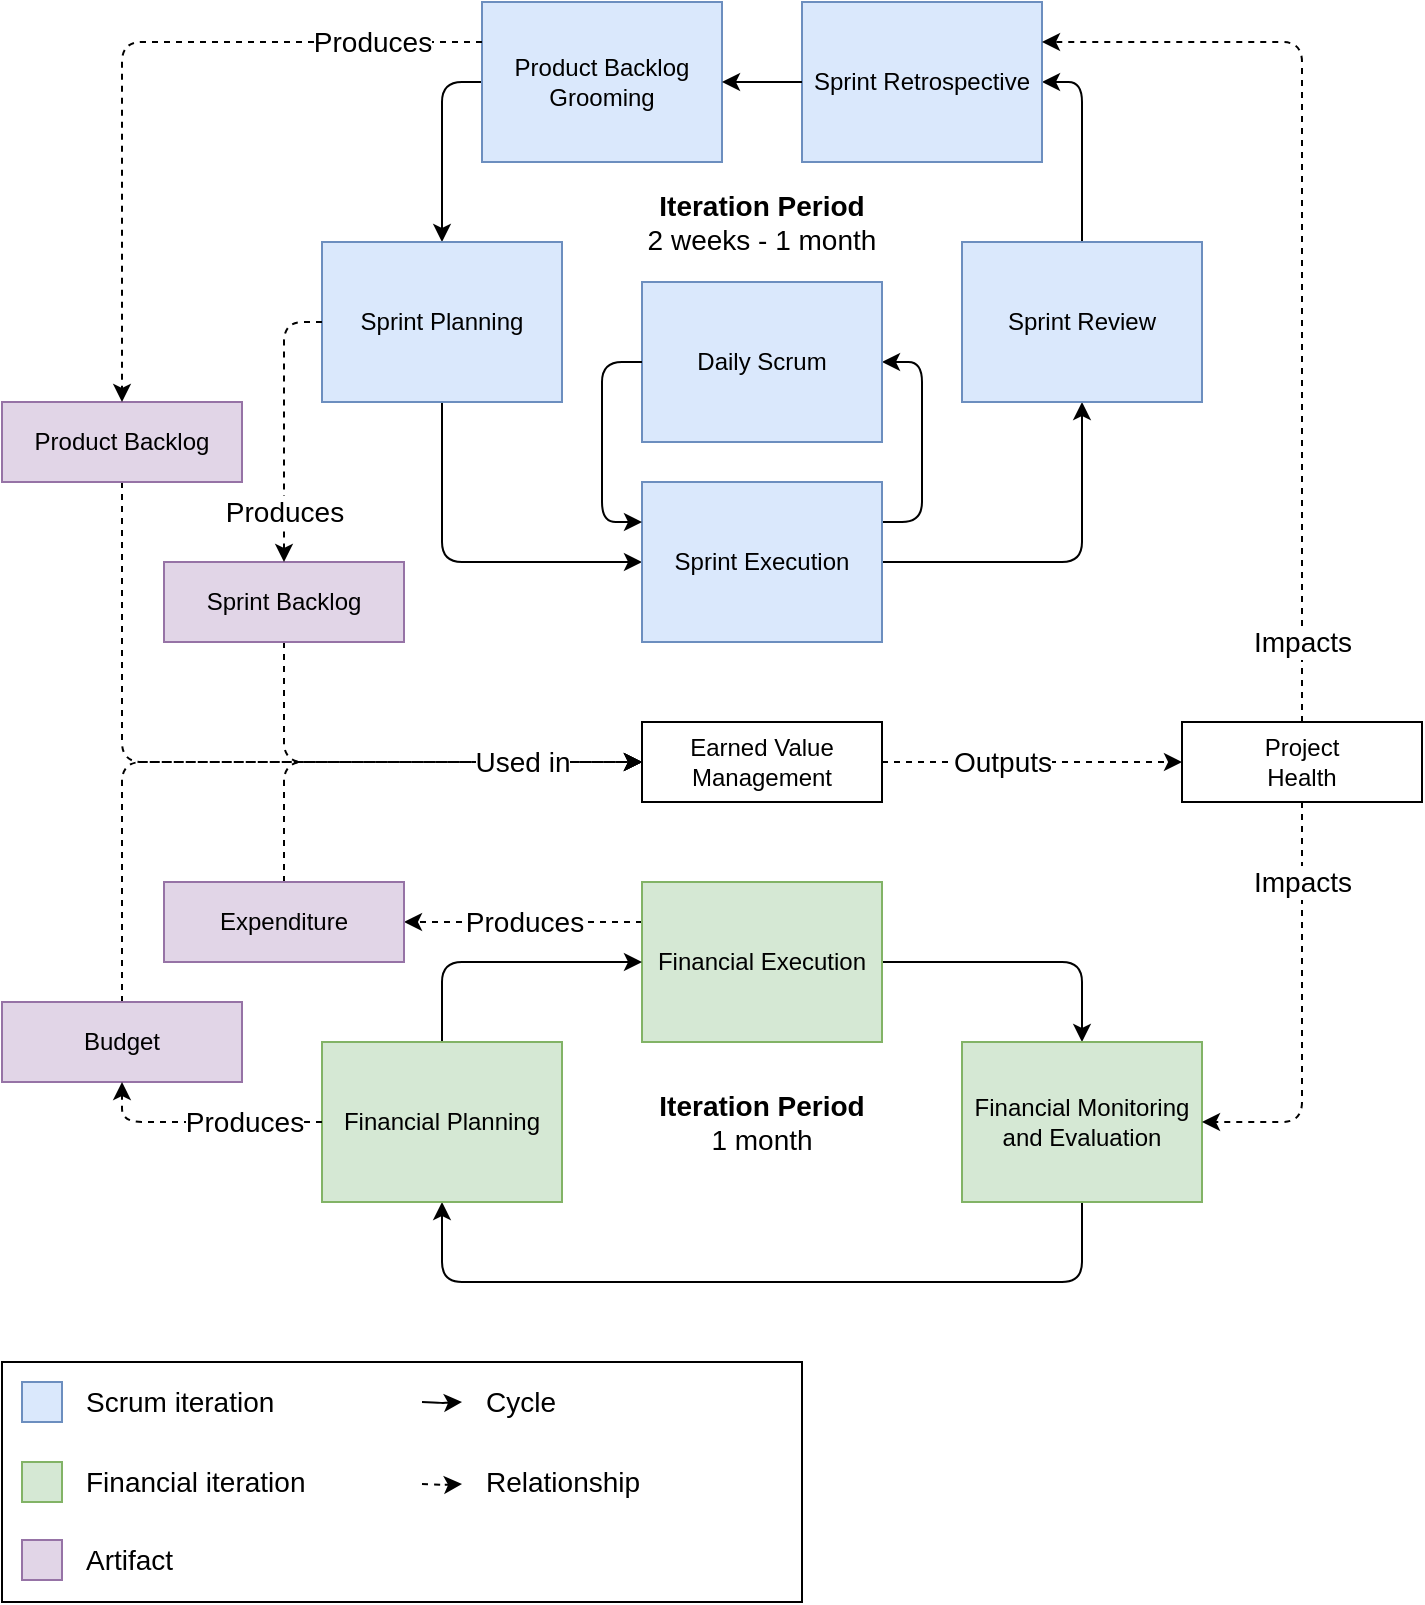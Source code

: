 <mxfile>
    <diagram id="amNv9ukt2pe7MVWZNoAQ" name="Page-1">
        <mxGraphModel dx="1602" dy="517" grid="1" gridSize="10" guides="1" tooltips="1" connect="1" arrows="1" fold="1" page="1" pageScale="1" pageWidth="850" pageHeight="1100" math="0" shadow="0">
            <root>
                <mxCell id="0"/>
                <mxCell id="1" parent="0"/>
                <mxCell id="9" style="html=1;entryX=0.5;entryY=0;entryDx=0;entryDy=0;edgeStyle=orthogonalEdgeStyle;exitX=0;exitY=0.5;exitDx=0;exitDy=0;" parent="1" source="2" target="3" edge="1">
                    <mxGeometry relative="1" as="geometry"/>
                </mxCell>
                <mxCell id="2" value="Product Backlog Grooming" style="rounded=0;whiteSpace=wrap;html=1;fillColor=#dae8fc;strokeColor=#6c8ebf;" parent="1" vertex="1">
                    <mxGeometry x="160" y="280" width="120" height="80" as="geometry"/>
                </mxCell>
                <mxCell id="10" style="edgeStyle=orthogonalEdgeStyle;html=1;entryX=0;entryY=0.5;entryDx=0;entryDy=0;exitX=0.5;exitY=1;exitDx=0;exitDy=0;" parent="1" source="3" target="4" edge="1">
                    <mxGeometry relative="1" as="geometry"/>
                </mxCell>
                <mxCell id="3" value="Sprint Planning" style="rounded=0;whiteSpace=wrap;html=1;fillColor=#dae8fc;strokeColor=#6c8ebf;" parent="1" vertex="1">
                    <mxGeometry x="80" y="400" width="120" height="80" as="geometry"/>
                </mxCell>
                <mxCell id="11" style="edgeStyle=orthogonalEdgeStyle;html=1;" parent="1" source="4" target="6" edge="1">
                    <mxGeometry relative="1" as="geometry"/>
                </mxCell>
                <mxCell id="14" style="edgeStyle=orthogonalEdgeStyle;html=1;entryX=1;entryY=0.5;entryDx=0;entryDy=0;exitX=1;exitY=0.25;exitDx=0;exitDy=0;" parent="1" source="4" target="5" edge="1">
                    <mxGeometry relative="1" as="geometry">
                        <Array as="points">
                            <mxPoint x="380" y="540"/>
                            <mxPoint x="380" y="460"/>
                        </Array>
                    </mxGeometry>
                </mxCell>
                <mxCell id="4" value="Sprint Execution" style="rounded=0;whiteSpace=wrap;html=1;fillColor=#dae8fc;strokeColor=#6c8ebf;" parent="1" vertex="1">
                    <mxGeometry x="240" y="520" width="120" height="80" as="geometry"/>
                </mxCell>
                <mxCell id="5" value="Daily Scrum" style="rounded=0;whiteSpace=wrap;html=1;fillColor=#dae8fc;strokeColor=#6c8ebf;" parent="1" vertex="1">
                    <mxGeometry x="240" y="420" width="120" height="80" as="geometry"/>
                </mxCell>
                <mxCell id="12" style="edgeStyle=orthogonalEdgeStyle;html=1;entryX=1;entryY=0.5;entryDx=0;entryDy=0;" parent="1" source="6" target="7" edge="1">
                    <mxGeometry relative="1" as="geometry"/>
                </mxCell>
                <mxCell id="6" value="Sprint Review" style="rounded=0;whiteSpace=wrap;html=1;fillColor=#dae8fc;strokeColor=#6c8ebf;" parent="1" vertex="1">
                    <mxGeometry x="400" y="400" width="120" height="80" as="geometry"/>
                </mxCell>
                <mxCell id="7" value="Sprint Retrospective" style="rounded=0;whiteSpace=wrap;html=1;fillColor=#dae8fc;strokeColor=#6c8ebf;" parent="1" vertex="1">
                    <mxGeometry x="320" y="280" width="120" height="80" as="geometry"/>
                </mxCell>
                <mxCell id="15" style="edgeStyle=orthogonalEdgeStyle;html=1;entryX=0;entryY=0.25;entryDx=0;entryDy=0;exitX=0;exitY=0.5;exitDx=0;exitDy=0;" parent="1" source="5" target="4" edge="1">
                    <mxGeometry relative="1" as="geometry">
                        <mxPoint x="370" y="270" as="sourcePoint"/>
                        <mxPoint x="370" y="170" as="targetPoint"/>
                        <Array as="points">
                            <mxPoint x="220" y="460"/>
                            <mxPoint x="220" y="540"/>
                        </Array>
                    </mxGeometry>
                </mxCell>
                <mxCell id="16" style="edgeStyle=orthogonalEdgeStyle;html=1;entryX=1;entryY=0.5;entryDx=0;entryDy=0;exitX=0;exitY=0.5;exitDx=0;exitDy=0;" parent="1" source="7" target="2" edge="1">
                    <mxGeometry relative="1" as="geometry">
                        <mxPoint x="310" y="300" as="sourcePoint"/>
                        <mxPoint x="300" y="290" as="targetPoint"/>
                        <Array as="points"/>
                    </mxGeometry>
                </mxCell>
                <mxCell id="42" style="edgeStyle=orthogonalEdgeStyle;html=1;entryX=0;entryY=0.5;entryDx=0;entryDy=0;exitX=0.5;exitY=1;exitDx=0;exitDy=0;dashed=1;" parent="1" source="17" target="36" edge="1">
                    <mxGeometry relative="1" as="geometry"/>
                </mxCell>
                <mxCell id="17" value="Product Backlog&lt;span style=&quot;color: rgba(0, 0, 0, 0); font-family: monospace; font-size: 0px; text-align: start;&quot;&gt;%3CmxGraphModel%3E%3Croot%3E%3CmxCell%20id%3D%220%22%2F%3E%3CmxCell%20id%3D%221%22%20parent%3D%220%22%2F%3E%3CmxCell%20id%3D%222%22%20value%3D%22Sprint%20Execution%22%20style%3D%22rounded%3D0%3BwhiteSpace%3Dwrap%3Bhtml%3D1%3B%22%20vertex%3D%221%22%20parent%3D%221%22%3E%3CmxGeometry%20x%3D%22240%22%20y%3D%22280%22%20width%3D%22120%22%20height%3D%2280%22%20as%3D%22geometry%22%2F%3E%3C%2FmxCell%3E%3C%2Froot%3E%3C%2FmxGraphModel%3E&lt;/span&gt;" style="rounded=0;whiteSpace=wrap;html=1;fillColor=#e1d5e7;strokeColor=#9673a6;" parent="1" vertex="1">
                    <mxGeometry x="-80" y="480" width="120" height="40" as="geometry"/>
                </mxCell>
                <mxCell id="40" style="edgeStyle=orthogonalEdgeStyle;html=1;entryX=0;entryY=0.5;entryDx=0;entryDy=0;exitX=0.5;exitY=1;exitDx=0;exitDy=0;dashed=1;" parent="1" source="18" target="36" edge="1">
                    <mxGeometry relative="1" as="geometry"/>
                </mxCell>
                <mxCell id="18" value="Sprint Backlog" style="rounded=0;whiteSpace=wrap;html=1;fillColor=#e1d5e7;strokeColor=#9673a6;" parent="1" vertex="1">
                    <mxGeometry x="1" y="560" width="120" height="40" as="geometry"/>
                </mxCell>
                <mxCell id="24" style="edgeStyle=orthogonalEdgeStyle;html=1;entryX=0.5;entryY=0;entryDx=0;entryDy=0;exitX=1;exitY=0.5;exitDx=0;exitDy=0;" parent="1" source="21" target="22" edge="1">
                    <mxGeometry relative="1" as="geometry">
                        <Array as="points">
                            <mxPoint x="460" y="760"/>
                        </Array>
                    </mxGeometry>
                </mxCell>
                <mxCell id="44" style="edgeStyle=orthogonalEdgeStyle;html=1;entryX=1;entryY=0.5;entryDx=0;entryDy=0;exitX=0;exitY=0.25;exitDx=0;exitDy=0;dashed=1;" parent="1" source="21" target="33" edge="1">
                    <mxGeometry relative="1" as="geometry"/>
                </mxCell>
                <mxCell id="88" value="Produces" style="edgeLabel;html=1;align=center;verticalAlign=middle;resizable=0;points=[];fontSize=14;" parent="44" vertex="1" connectable="0">
                    <mxGeometry x="0.171" relative="1" as="geometry">
                        <mxPoint x="10" as="offset"/>
                    </mxGeometry>
                </mxCell>
                <mxCell id="21" value="Financial Execution" style="rounded=0;whiteSpace=wrap;html=1;fillColor=#d5e8d4;strokeColor=#82b366;" parent="1" vertex="1">
                    <mxGeometry x="240" y="720" width="120" height="80" as="geometry"/>
                </mxCell>
                <mxCell id="94" style="edgeStyle=orthogonalEdgeStyle;html=1;entryX=0.5;entryY=1;entryDx=0;entryDy=0;fontSize=14;exitX=0.5;exitY=1;exitDx=0;exitDy=0;" parent="1" source="22" target="34" edge="1">
                    <mxGeometry relative="1" as="geometry">
                        <Array as="points">
                            <mxPoint x="460" y="920"/>
                            <mxPoint x="140" y="920"/>
                        </Array>
                    </mxGeometry>
                </mxCell>
                <mxCell id="22" value="Financial Monitoring&lt;br&gt;and Evaluation" style="rounded=0;whiteSpace=wrap;html=1;fillColor=#d5e8d4;strokeColor=#82b366;" parent="1" vertex="1">
                    <mxGeometry x="400" y="800" width="120" height="80" as="geometry"/>
                </mxCell>
                <mxCell id="26" style="edgeStyle=orthogonalEdgeStyle;html=1;entryX=0;entryY=0.5;entryDx=0;entryDy=0;exitX=0.5;exitY=0;exitDx=0;exitDy=0;startArrow=none;" parent="1" source="34" target="21" edge="1">
                    <mxGeometry relative="1" as="geometry">
                        <Array as="points"/>
                    </mxGeometry>
                </mxCell>
                <mxCell id="43" style="edgeStyle=orthogonalEdgeStyle;html=1;entryX=0;entryY=0.5;entryDx=0;entryDy=0;exitX=0.5;exitY=0;exitDx=0;exitDy=0;dashed=1;" parent="1" source="32" target="36" edge="1">
                    <mxGeometry relative="1" as="geometry"/>
                </mxCell>
                <mxCell id="32" value="Budget" style="rounded=0;whiteSpace=wrap;html=1;fillColor=#e1d5e7;strokeColor=#9673a6;" parent="1" vertex="1">
                    <mxGeometry x="-80" y="780" width="120" height="40" as="geometry"/>
                </mxCell>
                <mxCell id="41" style="edgeStyle=orthogonalEdgeStyle;html=1;entryX=0;entryY=0.5;entryDx=0;entryDy=0;exitX=0.5;exitY=0;exitDx=0;exitDy=0;dashed=1;" parent="1" source="33" target="36" edge="1">
                    <mxGeometry relative="1" as="geometry"/>
                </mxCell>
                <mxCell id="93" value="Used in" style="edgeLabel;html=1;align=center;verticalAlign=middle;resizable=0;points=[];fontSize=14;" parent="41" vertex="1" connectable="0">
                    <mxGeometry x="0.433" relative="1" as="geometry">
                        <mxPoint x="8" as="offset"/>
                    </mxGeometry>
                </mxCell>
                <mxCell id="33" value="Expenditure" style="rounded=0;whiteSpace=wrap;html=1;fillColor=#e1d5e7;strokeColor=#9673a6;" parent="1" vertex="1">
                    <mxGeometry x="1" y="720" width="120" height="40" as="geometry"/>
                </mxCell>
                <mxCell id="34" value="Financial Planning" style="rounded=0;whiteSpace=wrap;html=1;fillColor=#d5e8d4;strokeColor=#82b366;" parent="1" vertex="1">
                    <mxGeometry x="80" y="800" width="120" height="80" as="geometry"/>
                </mxCell>
                <mxCell id="39" style="edgeStyle=orthogonalEdgeStyle;html=1;entryX=0;entryY=0.5;entryDx=0;entryDy=0;dashed=1;" parent="1" source="36" target="37" edge="1">
                    <mxGeometry relative="1" as="geometry"/>
                </mxCell>
                <mxCell id="92" value="Outputs" style="edgeLabel;html=1;align=center;verticalAlign=middle;resizable=0;points=[];fontSize=14;" parent="39" vertex="1" connectable="0">
                    <mxGeometry x="-0.662" y="2" relative="1" as="geometry">
                        <mxPoint x="34" y="2" as="offset"/>
                    </mxGeometry>
                </mxCell>
                <mxCell id="36" value="Earned Value Management" style="rounded=0;whiteSpace=wrap;html=1;" parent="1" vertex="1">
                    <mxGeometry x="240" y="640" width="120" height="40" as="geometry"/>
                </mxCell>
                <mxCell id="37" value="Project&lt;br&gt;Health" style="rounded=0;whiteSpace=wrap;html=1;" parent="1" vertex="1">
                    <mxGeometry x="510" y="640" width="120" height="40" as="geometry"/>
                </mxCell>
                <mxCell id="45" style="edgeStyle=orthogonalEdgeStyle;html=1;entryX=0.5;entryY=1;entryDx=0;entryDy=0;exitX=0;exitY=0.5;exitDx=0;exitDy=0;dashed=1;" parent="1" source="34" target="32" edge="1">
                    <mxGeometry relative="1" as="geometry">
                        <mxPoint x="250" y="750" as="sourcePoint"/>
                        <mxPoint x="131" y="750" as="targetPoint"/>
                    </mxGeometry>
                </mxCell>
                <mxCell id="89" value="Produces" style="edgeLabel;html=1;align=center;verticalAlign=middle;resizable=0;points=[];fontSize=14;" parent="45" vertex="1" connectable="0">
                    <mxGeometry x="-0.441" y="-1" relative="1" as="geometry">
                        <mxPoint x="-6" y="1" as="offset"/>
                    </mxGeometry>
                </mxCell>
                <mxCell id="46" style="edgeStyle=orthogonalEdgeStyle;html=1;entryX=0.5;entryY=0;entryDx=0;entryDy=0;exitX=0;exitY=0.5;exitDx=0;exitDy=0;dashed=1;" parent="1" source="3" target="18" edge="1">
                    <mxGeometry relative="1" as="geometry">
                        <mxPoint x="250" y="750" as="sourcePoint"/>
                        <mxPoint x="131" y="750" as="targetPoint"/>
                    </mxGeometry>
                </mxCell>
                <mxCell id="90" value="Produces" style="edgeLabel;html=1;align=center;verticalAlign=middle;resizable=0;points=[];fontSize=14;" parent="46" vertex="1" connectable="0">
                    <mxGeometry x="-0.006" y="2" relative="1" as="geometry">
                        <mxPoint x="-2" y="45" as="offset"/>
                    </mxGeometry>
                </mxCell>
                <mxCell id="47" style="edgeStyle=orthogonalEdgeStyle;html=1;entryX=0.5;entryY=0;entryDx=0;entryDy=0;exitX=0;exitY=0.25;exitDx=0;exitDy=0;dashed=1;" parent="1" source="2" target="17" edge="1">
                    <mxGeometry relative="1" as="geometry">
                        <mxPoint x="90" y="450" as="sourcePoint"/>
                        <mxPoint x="71" y="570" as="targetPoint"/>
                    </mxGeometry>
                </mxCell>
                <mxCell id="91" value="Produces" style="edgeLabel;html=1;align=center;verticalAlign=middle;resizable=0;points=[];fontSize=14;" parent="47" vertex="1" connectable="0">
                    <mxGeometry x="-0.692" relative="1" as="geometry">
                        <mxPoint as="offset"/>
                    </mxGeometry>
                </mxCell>
                <mxCell id="48" style="edgeStyle=orthogonalEdgeStyle;html=1;entryX=1;entryY=0.5;entryDx=0;entryDy=0;dashed=1;exitX=0.5;exitY=1;exitDx=0;exitDy=0;" parent="1" source="37" target="22" edge="1">
                    <mxGeometry relative="1" as="geometry">
                        <mxPoint x="660" y="780" as="sourcePoint"/>
                        <mxPoint x="131" y="750" as="targetPoint"/>
                    </mxGeometry>
                </mxCell>
                <mxCell id="87" value="Impacts" style="edgeLabel;html=1;align=center;verticalAlign=middle;resizable=0;points=[];fontSize=14;" parent="48" vertex="1" connectable="0">
                    <mxGeometry x="-0.753" y="1" relative="1" as="geometry">
                        <mxPoint x="-1" y="14" as="offset"/>
                    </mxGeometry>
                </mxCell>
                <mxCell id="50" style="edgeStyle=orthogonalEdgeStyle;html=1;dashed=1;exitX=0.5;exitY=0;exitDx=0;exitDy=0;entryX=1;entryY=0.25;entryDx=0;entryDy=0;" parent="1" source="37" target="7" edge="1">
                    <mxGeometry relative="1" as="geometry">
                        <mxPoint x="590.0" y="690.0" as="sourcePoint"/>
                        <mxPoint x="610" y="490" as="targetPoint"/>
                    </mxGeometry>
                </mxCell>
                <mxCell id="86" value="Impacts" style="edgeLabel;html=1;align=center;verticalAlign=middle;resizable=0;points=[];fontSize=14;" parent="50" vertex="1" connectable="0">
                    <mxGeometry x="-0.573" relative="1" as="geometry">
                        <mxPoint y="60" as="offset"/>
                    </mxGeometry>
                </mxCell>
                <mxCell id="52" value="&lt;font style=&quot;font-size: 14px;&quot;&gt;&lt;b&gt;Iteration Period&lt;/b&gt;&lt;br&gt;2 weeks - 1 month&lt;/font&gt;" style="text;html=1;strokeColor=none;fillColor=none;align=center;verticalAlign=middle;whiteSpace=wrap;rounded=0;" parent="1" vertex="1">
                    <mxGeometry x="240" y="375" width="120" height="30" as="geometry"/>
                </mxCell>
                <mxCell id="53" value="&lt;font style=&quot;font-size: 14px;&quot;&gt;&lt;b&gt;Iteration Period&lt;/b&gt;&lt;br&gt;1 month&lt;/font&gt;" style="text;html=1;strokeColor=none;fillColor=none;align=center;verticalAlign=middle;whiteSpace=wrap;rounded=0;" parent="1" vertex="1">
                    <mxGeometry x="240" y="825" width="120" height="30" as="geometry"/>
                </mxCell>
                <mxCell id="95" value="" style="group" parent="1" vertex="1" connectable="0">
                    <mxGeometry x="-80" y="960" width="400" height="120" as="geometry"/>
                </mxCell>
                <mxCell id="56" value="" style="rounded=0;whiteSpace=wrap;html=1;fontSize=14;fillColor=none;" parent="95" vertex="1">
                    <mxGeometry width="400" height="120" as="geometry"/>
                </mxCell>
                <mxCell id="61" value="" style="group" parent="95" vertex="1" connectable="0">
                    <mxGeometry x="10" y="5" width="190" height="30" as="geometry"/>
                </mxCell>
                <mxCell id="58" value="Scrum iteration" style="text;html=1;strokeColor=none;fillColor=none;align=left;verticalAlign=middle;whiteSpace=wrap;rounded=0;fontSize=14;" parent="61" vertex="1">
                    <mxGeometry x="30" width="160" height="30" as="geometry"/>
                </mxCell>
                <mxCell id="59" value="" style="rounded=0;whiteSpace=wrap;html=1;fontSize=14;fillColor=#dae8fc;strokeColor=#6c8ebf;" parent="61" vertex="1">
                    <mxGeometry y="5" width="20" height="20" as="geometry"/>
                </mxCell>
                <mxCell id="65" value="" style="group" parent="95" vertex="1" connectable="0">
                    <mxGeometry x="10" y="45" width="190" height="30" as="geometry"/>
                </mxCell>
                <mxCell id="66" value="Financial iteration" style="text;html=1;strokeColor=none;fillColor=none;align=left;verticalAlign=middle;whiteSpace=wrap;rounded=0;fontSize=14;" parent="65" vertex="1">
                    <mxGeometry x="30" width="160" height="30" as="geometry"/>
                </mxCell>
                <mxCell id="67" value="" style="rounded=0;whiteSpace=wrap;html=1;fontSize=14;fillColor=#d5e8d4;strokeColor=#82b366;" parent="65" vertex="1">
                    <mxGeometry y="5" width="20" height="20" as="geometry"/>
                </mxCell>
                <mxCell id="68" value="" style="group" parent="95" vertex="1" connectable="0">
                    <mxGeometry x="10" y="84" width="190" height="30" as="geometry"/>
                </mxCell>
                <mxCell id="69" value="Artifact" style="text;html=1;strokeColor=none;fillColor=none;align=left;verticalAlign=middle;whiteSpace=wrap;rounded=0;fontSize=14;" parent="68" vertex="1">
                    <mxGeometry x="30" width="160" height="30" as="geometry"/>
                </mxCell>
                <mxCell id="70" value="" style="rounded=0;whiteSpace=wrap;html=1;fontSize=14;fillColor=#e1d5e7;strokeColor=#9673a6;" parent="68" vertex="1">
                    <mxGeometry y="5" width="20" height="20" as="geometry"/>
                </mxCell>
                <mxCell id="79" style="edgeStyle=orthogonalEdgeStyle;html=1;fontSize=14;" parent="95" edge="1">
                    <mxGeometry relative="1" as="geometry">
                        <mxPoint x="210" y="20" as="sourcePoint"/>
                        <mxPoint x="230" y="20" as="targetPoint"/>
                    </mxGeometry>
                </mxCell>
                <mxCell id="78" value="Cycle" style="text;html=1;strokeColor=none;fillColor=none;align=left;verticalAlign=middle;whiteSpace=wrap;rounded=0;fontSize=14;" parent="95" vertex="1">
                    <mxGeometry x="240" y="5" width="160" height="30" as="geometry"/>
                </mxCell>
                <mxCell id="81" style="edgeStyle=orthogonalEdgeStyle;html=1;fontSize=14;dashed=1;" parent="95" edge="1">
                    <mxGeometry relative="1" as="geometry">
                        <mxPoint x="210" y="61" as="sourcePoint"/>
                        <mxPoint x="230" y="61" as="targetPoint"/>
                    </mxGeometry>
                </mxCell>
                <mxCell id="82" value="Relationship" style="text;html=1;strokeColor=none;fillColor=none;align=left;verticalAlign=middle;whiteSpace=wrap;rounded=0;fontSize=14;" parent="95" vertex="1">
                    <mxGeometry x="240" y="45" width="160" height="30" as="geometry"/>
                </mxCell>
            </root>
        </mxGraphModel>
    </diagram>
</mxfile>